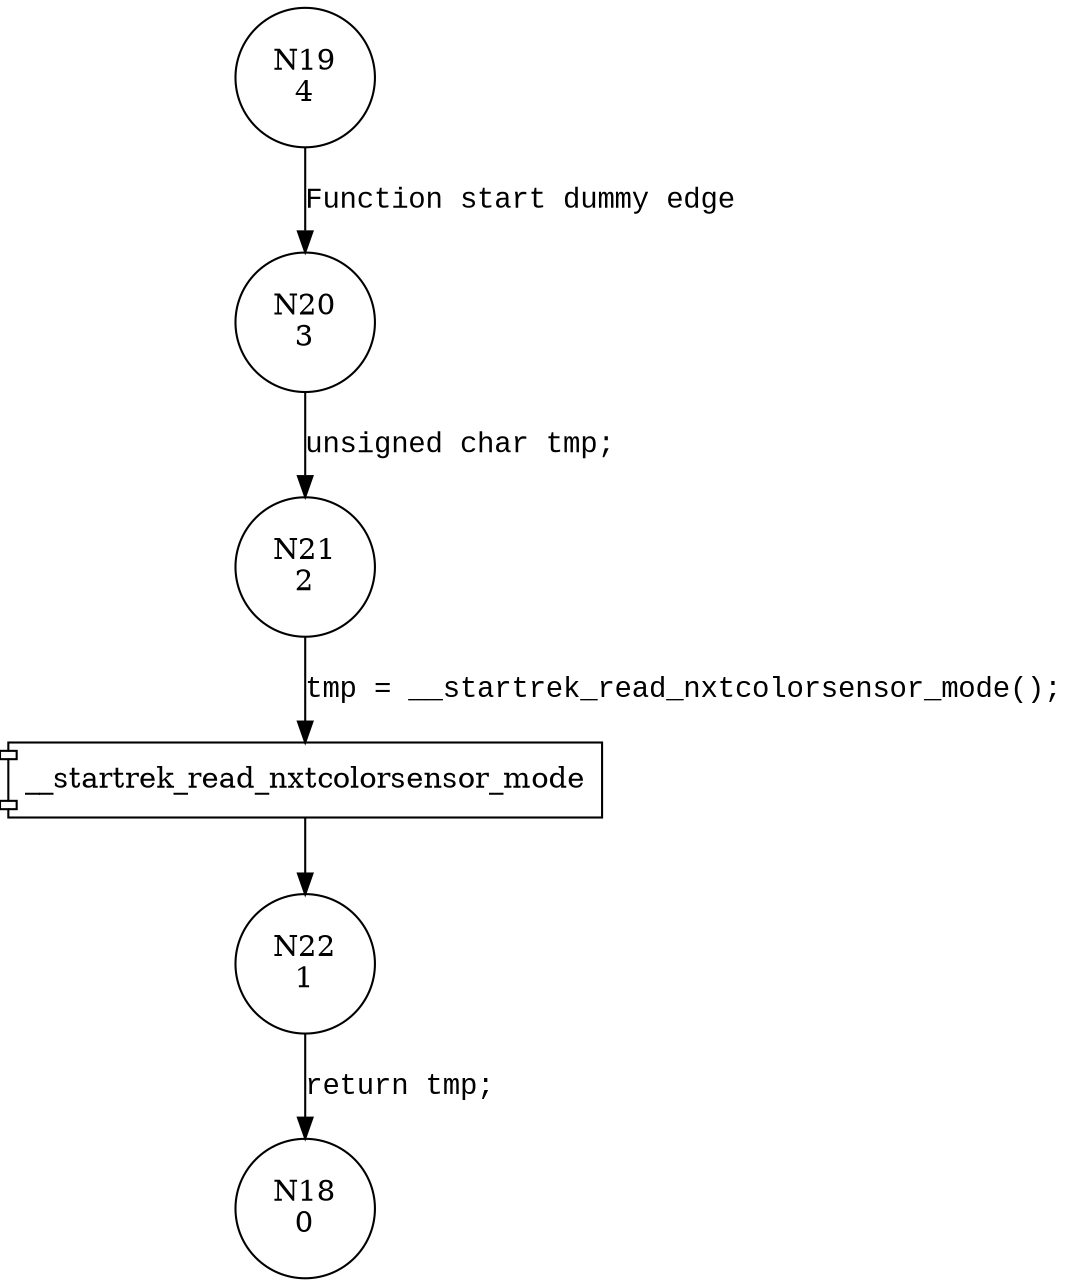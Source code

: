 digraph ecrobot_get_nxtcolorsensor_mode {
19 [shape="circle" label="N19\n4"]
20 [shape="circle" label="N20\n3"]
21 [shape="circle" label="N21\n2"]
22 [shape="circle" label="N22\n1"]
18 [shape="circle" label="N18\n0"]
19 -> 20 [label="Function start dummy edge" fontname="Courier New"]
100282 [shape="component" label="__startrek_read_nxtcolorsensor_mode"]
21 -> 100282 [label="tmp = __startrek_read_nxtcolorsensor_mode();" fontname="Courier New"]
100282 -> 22 [label="" fontname="Courier New"]
20 -> 21 [label="unsigned char tmp;" fontname="Courier New"]
22 -> 18 [label="return tmp;" fontname="Courier New"]
}